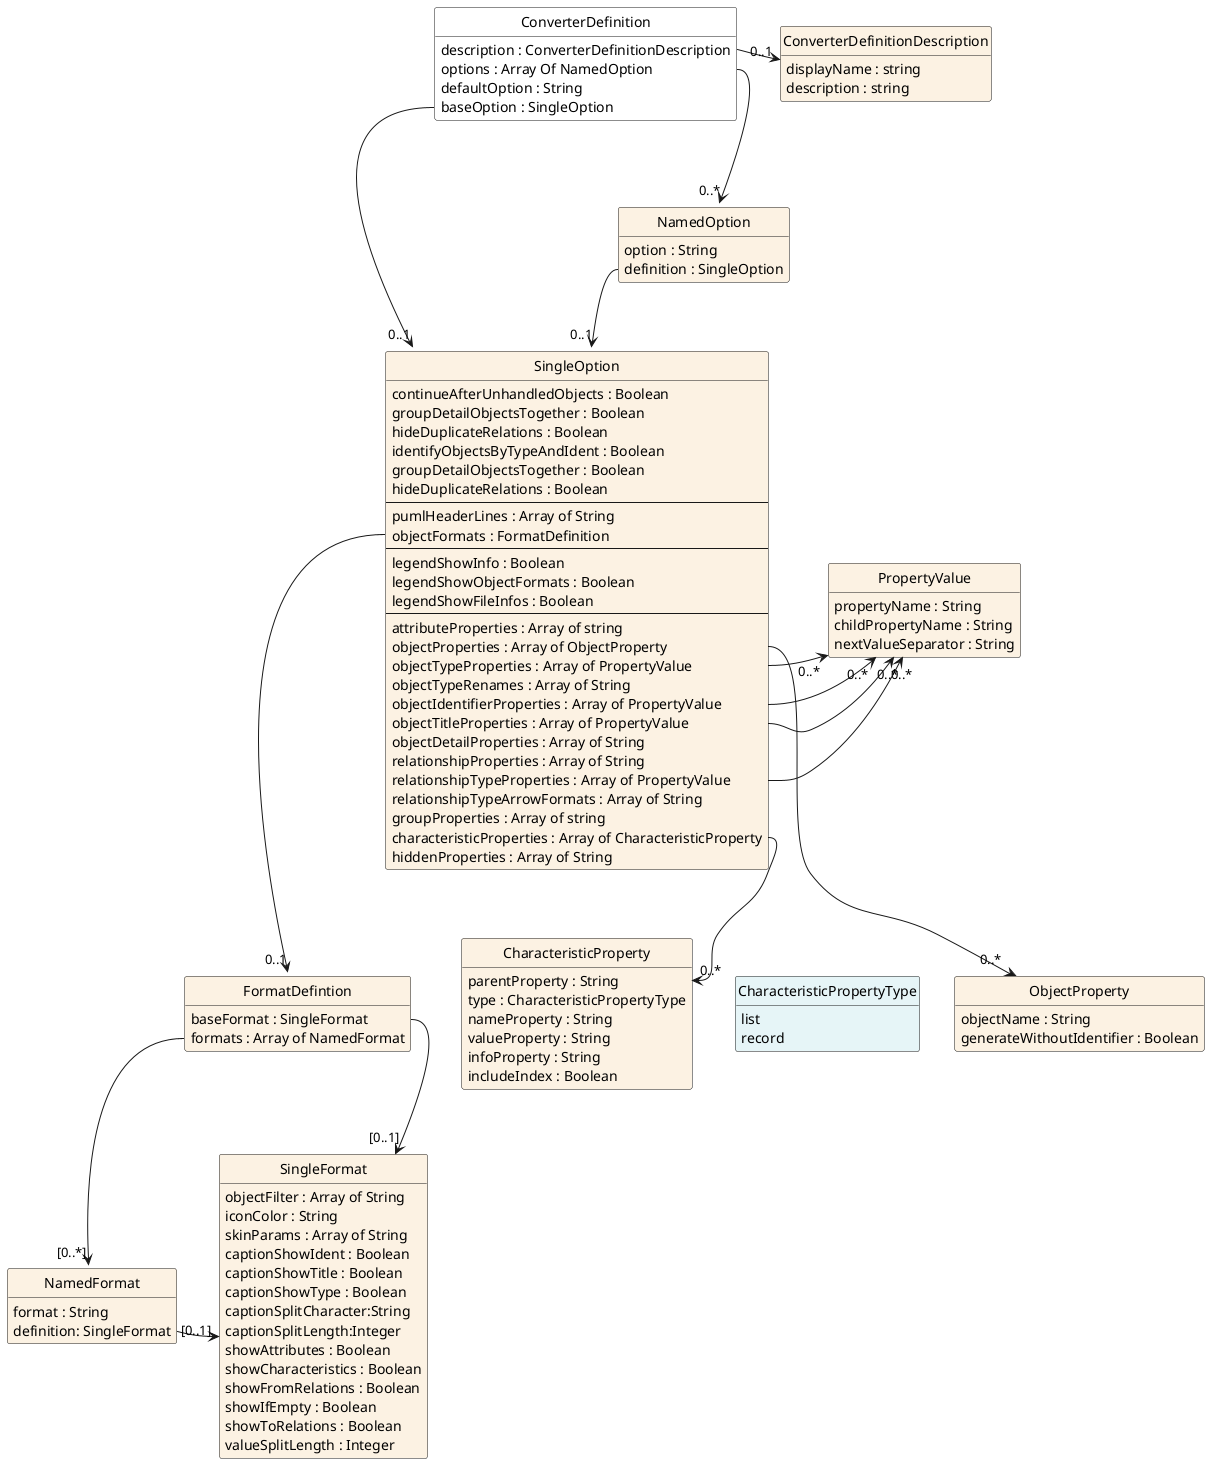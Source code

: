 @startuml

hide circle
hide methods
hide stereotype
show <<Enumeration>> stereotype
'skinparam Padding 5
skinparam ParticipantPadding 15

skinparam class {
   BackgroundColor<<Enumeration>> #E6F5F7
   BackgroundColor<<Ref>> #FFFFE0
   BackgroundColor<<Pivot>> #FFFFFFF
   BackgroundColor #FCF2E3
}

class ConverterDefinitionDescription {
    displayName : string
    description : string
}

class ConverterDefinition  <<Pivot>> {
  description : ConverterDefinitionDescription  
  options : Array Of NamedOption  
  defaultOption : String
  baseOption : SingleOption
}

class NamedOption {
    option : String
    definition : SingleOption
}

class CharacteristicPropertyType <<Enumeration>> {
    list
    record
}

class CharacteristicProperty {
    parentProperty : String
    type : CharacteristicPropertyType
    nameProperty : String
    valueProperty : String
    infoProperty : String
    includeIndex : Boolean
}

together {
class CharacteristicProperty
class CharacteristicPropertyType
}

together  {
class FormatDefintion
class NamedFormat
class SingleFormat
}

class SingleFormat {
    objectFilter : Array of String
    iconColor : String
    skinParams : Array of String
    captionShowIdent : Boolean
    captionShowTitle : Boolean
    captionShowType : Boolean
    captionSplitCharacter:String
    captionSplitLength:Integer
    showAttributes : Boolean
    showCharacteristics : Boolean
    showFromRelations : Boolean
    showIfEmpty : Boolean
    showToRelations : Boolean
    valueSplitLength : Integer
}

class FormatDefintion {
    baseFormat : SingleFormat
    formats : Array of NamedFormat
}

class NamedFormat {
    format : String
    definition: SingleFormat
}

class PropertyValue {
    propertyName : String
    childPropertyName : String
    nextValueSeparator : String
}

class ObjectProperty {
    objectName : String
    generateWithoutIdentifier : Boolean
}
class SingleOption {
    continueAfterUnhandledObjects : Boolean
    groupDetailObjectsTogether : Boolean
    hideDuplicateRelations : Boolean
    identifyObjectsByTypeAndIdent : Boolean
    groupDetailObjectsTogether : Boolean
    hideDuplicateRelations : Boolean
    ---
    pumlHeaderLines : Array of String
    objectFormats : FormatDefinition
    ---
    legendShowInfo : Boolean
    legendShowObjectFormats : Boolean
    legendShowFileInfos : Boolean
    ---
	attributeProperties : Array of string
    objectProperties : Array of ObjectProperty
	objectTypeProperties : Array of PropertyValue
    objectTypeRenames : Array of String
    objectIdentifierProperties : Array of PropertyValue
	objectTitleProperties : Array of PropertyValue
    objectDetailProperties : Array of String
    relationshipProperties : Array of String
    relationshipTypeProperties : Array of PropertyValue
    relationshipTypeArrowFormats : Array of String
    groupProperties : Array of string
    characteristicProperties : Array of CharacteristicProperty
    hiddenProperties : Array of String
}

ConverterDefinition::options -down-> "0..*" NamedOption: "        "
ConverterDefinition::baseOption -right-> "0..1" SingleOption::option
ConverterDefinition::description -right-> "0..1" ConverterDefinitionDescription
NamedOption::definition --> "0..1" SingleOption
SingleOption::characteristicProperties --> "0..*" CharacteristicProperty::parentProperty
SingleOption::objectFormats --> "0..1" FormatDefintion
SingleOption::objectProperties --> "0..*" ObjectProperty
SingleOption::objectIdentifierProperties -right-> "0..*" PropertyValue
SingleOption::objectTitleProperties --> "0..*" PropertyValue
SingleOption::objectTypeProperties --> "0..*" PropertyValue : "     "
SingleOption::relationshipTypeProperties --> "0..*" PropertyValue
FormatDefintion::baseFormat -right-> "[0..1]" SingleFormat
FormatDefintion::formats -down-> "[0..*]" NamedFormat
NamedFormat::definition -right-> "[0..1]" SingleFormat
CharacteristicProperty -[hidden]right-> CharacteristicPropertyType
CharacteristicPropertyType -[hidden]right-> ObjectProperty

@enduml
